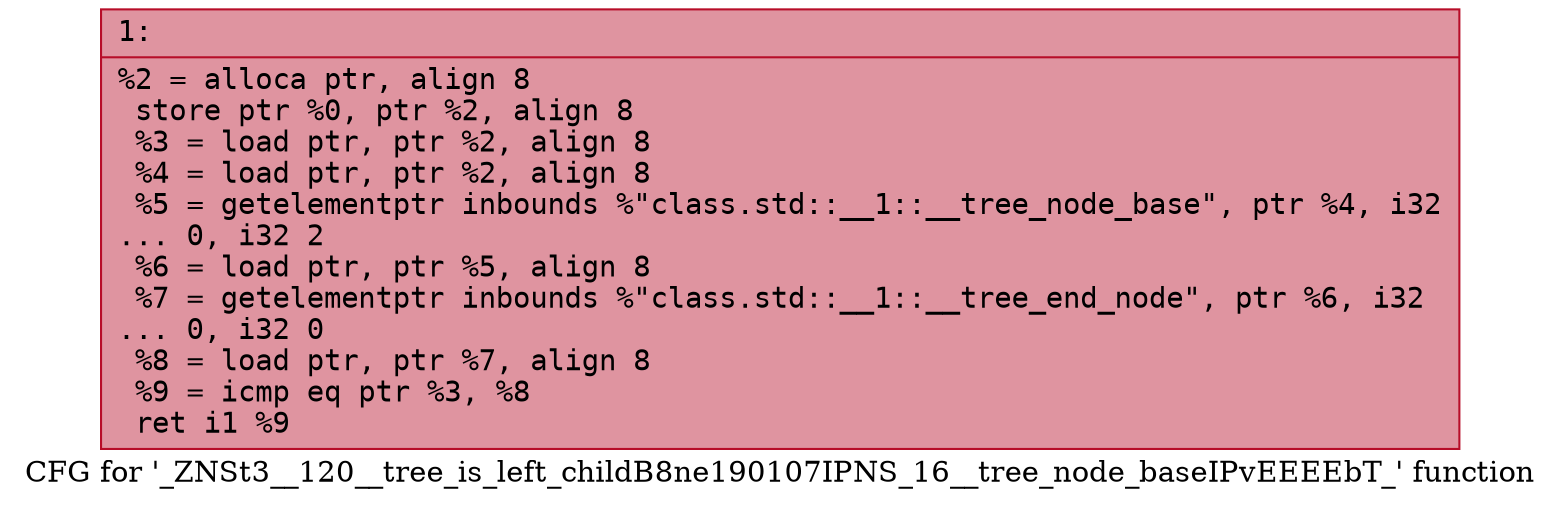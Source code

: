 digraph "CFG for '_ZNSt3__120__tree_is_left_childB8ne190107IPNS_16__tree_node_baseIPvEEEEbT_' function" {
	label="CFG for '_ZNSt3__120__tree_is_left_childB8ne190107IPNS_16__tree_node_baseIPvEEEEbT_' function";

	Node0x600001383e30 [shape=record,color="#b70d28ff", style=filled, fillcolor="#b70d2870" fontname="Courier",label="{1:\l|  %2 = alloca ptr, align 8\l  store ptr %0, ptr %2, align 8\l  %3 = load ptr, ptr %2, align 8\l  %4 = load ptr, ptr %2, align 8\l  %5 = getelementptr inbounds %\"class.std::__1::__tree_node_base\", ptr %4, i32\l... 0, i32 2\l  %6 = load ptr, ptr %5, align 8\l  %7 = getelementptr inbounds %\"class.std::__1::__tree_end_node\", ptr %6, i32\l... 0, i32 0\l  %8 = load ptr, ptr %7, align 8\l  %9 = icmp eq ptr %3, %8\l  ret i1 %9\l}"];
}
